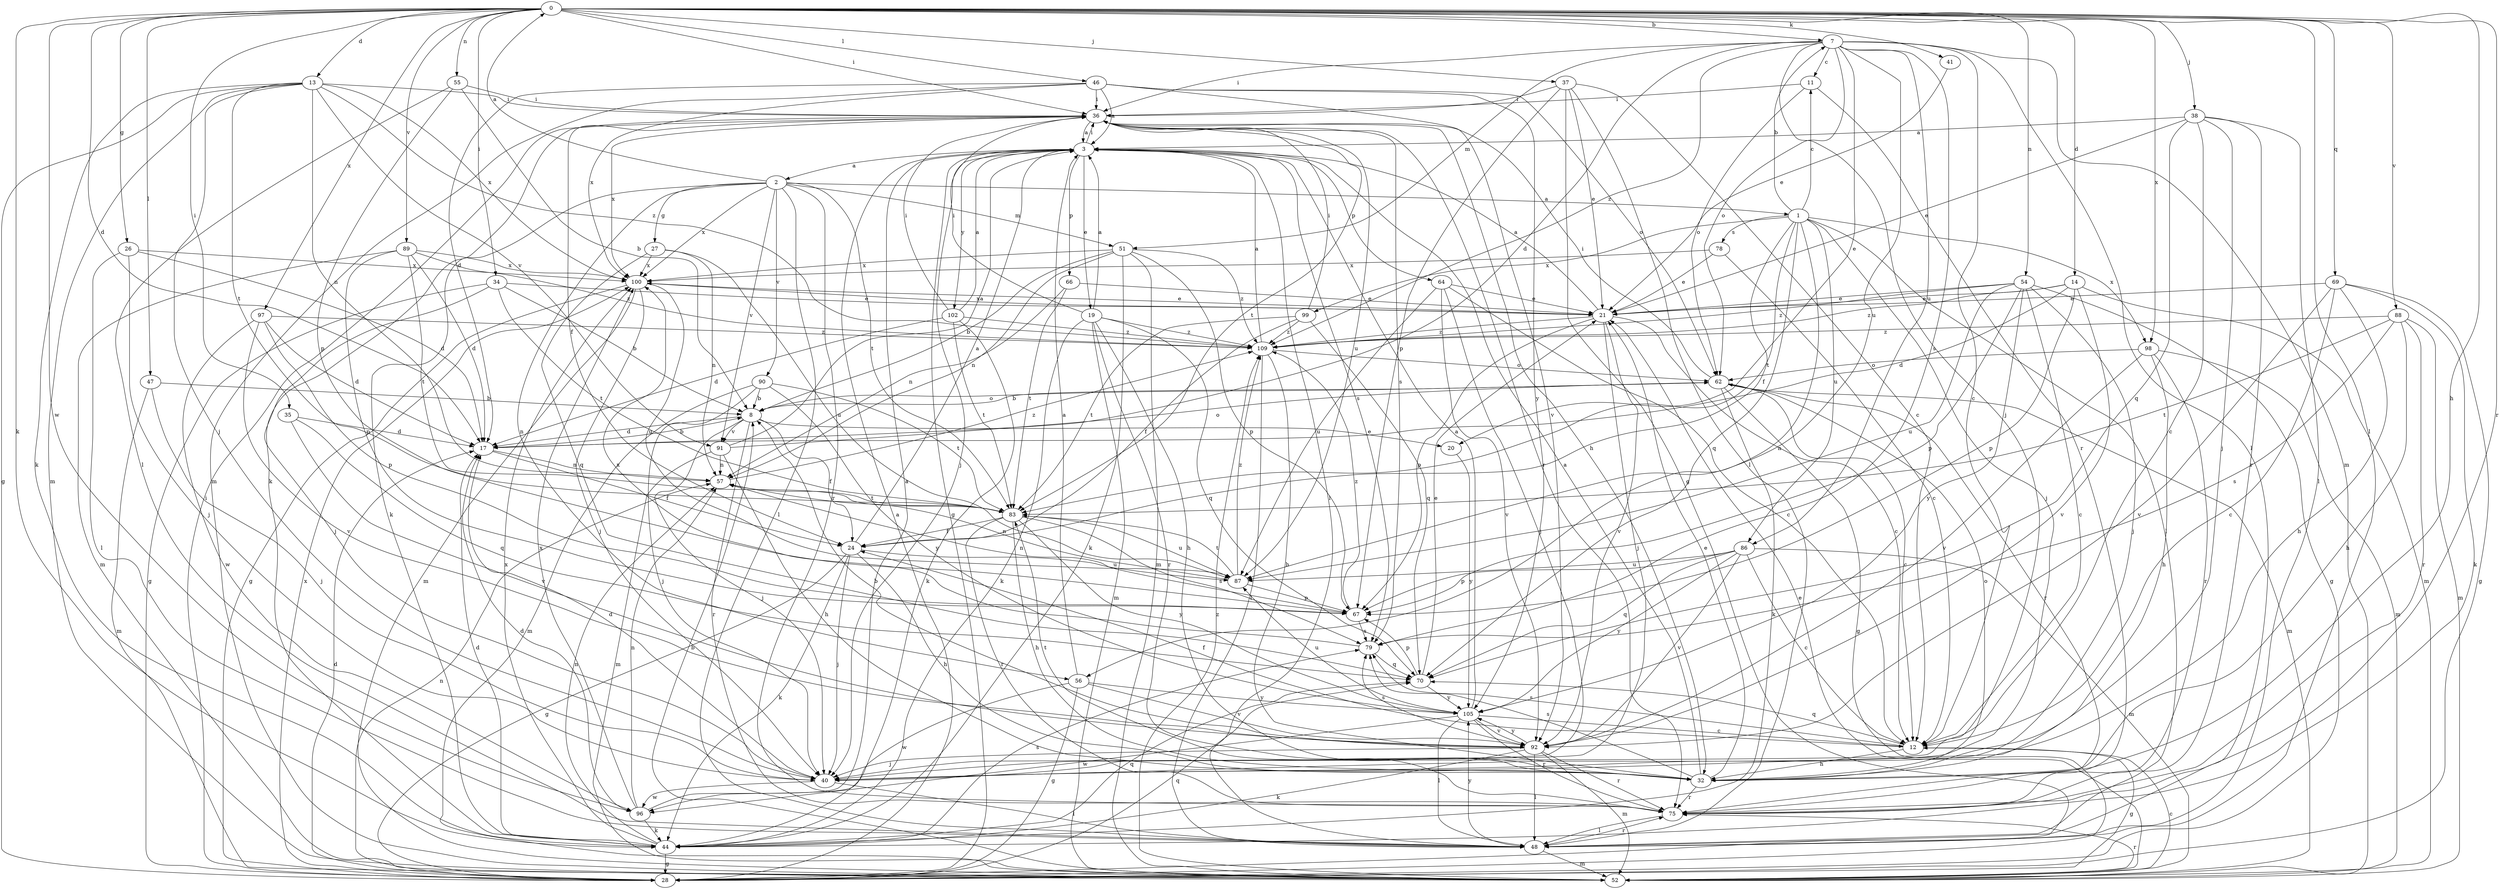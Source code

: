 strict digraph  {
0;
1;
2;
3;
7;
8;
11;
12;
13;
14;
17;
19;
20;
21;
24;
26;
27;
28;
32;
34;
35;
36;
37;
38;
40;
41;
44;
46;
47;
48;
51;
52;
54;
55;
56;
57;
62;
64;
66;
67;
69;
70;
75;
78;
79;
83;
86;
87;
88;
89;
90;
91;
92;
96;
97;
98;
99;
100;
102;
105;
109;
0 -> 7  [label=b];
0 -> 13  [label=d];
0 -> 14  [label=d];
0 -> 17  [label=d];
0 -> 26  [label=g];
0 -> 32  [label=h];
0 -> 34  [label=i];
0 -> 35  [label=i];
0 -> 36  [label=i];
0 -> 37  [label=j];
0 -> 38  [label=j];
0 -> 41  [label=k];
0 -> 44  [label=k];
0 -> 46  [label=l];
0 -> 47  [label=l];
0 -> 48  [label=l];
0 -> 54  [label=n];
0 -> 55  [label=n];
0 -> 69  [label=q];
0 -> 75  [label=r];
0 -> 88  [label=v];
0 -> 89  [label=v];
0 -> 96  [label=w];
0 -> 97  [label=x];
0 -> 98  [label=x];
1 -> 7  [label=b];
1 -> 11  [label=c];
1 -> 24  [label=f];
1 -> 40  [label=j];
1 -> 48  [label=l];
1 -> 56  [label=n];
1 -> 70  [label=q];
1 -> 78  [label=s];
1 -> 83  [label=t];
1 -> 86  [label=u];
1 -> 98  [label=x];
1 -> 99  [label=x];
2 -> 0  [label=a];
2 -> 1  [label=a];
2 -> 27  [label=g];
2 -> 44  [label=k];
2 -> 48  [label=l];
2 -> 51  [label=m];
2 -> 56  [label=n];
2 -> 75  [label=r];
2 -> 83  [label=t];
2 -> 90  [label=v];
2 -> 91  [label=v];
2 -> 100  [label=x];
3 -> 2  [label=a];
3 -> 19  [label=e];
3 -> 28  [label=g];
3 -> 36  [label=i];
3 -> 40  [label=j];
3 -> 48  [label=l];
3 -> 64  [label=p];
3 -> 66  [label=p];
3 -> 79  [label=s];
3 -> 102  [label=y];
7 -> 11  [label=c];
7 -> 12  [label=c];
7 -> 17  [label=d];
7 -> 20  [label=e];
7 -> 36  [label=i];
7 -> 40  [label=j];
7 -> 48  [label=l];
7 -> 51  [label=m];
7 -> 52  [label=m];
7 -> 62  [label=o];
7 -> 79  [label=s];
7 -> 86  [label=u];
7 -> 87  [label=u];
7 -> 109  [label=z];
8 -> 17  [label=d];
8 -> 20  [label=e];
8 -> 24  [label=f];
8 -> 40  [label=j];
8 -> 62  [label=o];
8 -> 75  [label=r];
8 -> 91  [label=v];
11 -> 36  [label=i];
11 -> 62  [label=o];
11 -> 75  [label=r];
12 -> 24  [label=f];
12 -> 28  [label=g];
12 -> 32  [label=h];
12 -> 70  [label=q];
12 -> 79  [label=s];
13 -> 28  [label=g];
13 -> 36  [label=i];
13 -> 40  [label=j];
13 -> 44  [label=k];
13 -> 52  [label=m];
13 -> 57  [label=n];
13 -> 83  [label=t];
13 -> 91  [label=v];
13 -> 100  [label=x];
13 -> 109  [label=z];
14 -> 17  [label=d];
14 -> 21  [label=e];
14 -> 52  [label=m];
14 -> 67  [label=p];
14 -> 92  [label=v];
14 -> 109  [label=z];
17 -> 8  [label=b];
17 -> 24  [label=f];
17 -> 57  [label=n];
19 -> 3  [label=a];
19 -> 32  [label=h];
19 -> 36  [label=i];
19 -> 44  [label=k];
19 -> 52  [label=m];
19 -> 70  [label=q];
19 -> 75  [label=r];
19 -> 109  [label=z];
20 -> 105  [label=y];
21 -> 3  [label=a];
21 -> 12  [label=c];
21 -> 40  [label=j];
21 -> 67  [label=p];
21 -> 92  [label=v];
21 -> 100  [label=x];
21 -> 109  [label=z];
24 -> 3  [label=a];
24 -> 28  [label=g];
24 -> 32  [label=h];
24 -> 40  [label=j];
24 -> 44  [label=k];
24 -> 87  [label=u];
26 -> 17  [label=d];
26 -> 40  [label=j];
26 -> 48  [label=l];
26 -> 100  [label=x];
27 -> 57  [label=n];
27 -> 70  [label=q];
27 -> 87  [label=u];
27 -> 100  [label=x];
28 -> 3  [label=a];
28 -> 17  [label=d];
28 -> 36  [label=i];
28 -> 57  [label=n];
28 -> 70  [label=q];
28 -> 100  [label=x];
32 -> 3  [label=a];
32 -> 21  [label=e];
32 -> 62  [label=o];
32 -> 75  [label=r];
32 -> 79  [label=s];
32 -> 83  [label=t];
34 -> 8  [label=b];
34 -> 21  [label=e];
34 -> 28  [label=g];
34 -> 40  [label=j];
34 -> 83  [label=t];
35 -> 17  [label=d];
35 -> 70  [label=q];
35 -> 92  [label=v];
36 -> 3  [label=a];
36 -> 24  [label=f];
36 -> 32  [label=h];
36 -> 44  [label=k];
36 -> 75  [label=r];
36 -> 79  [label=s];
36 -> 83  [label=t];
36 -> 87  [label=u];
36 -> 100  [label=x];
37 -> 12  [label=c];
37 -> 21  [label=e];
37 -> 28  [label=g];
37 -> 36  [label=i];
37 -> 48  [label=l];
37 -> 67  [label=p];
38 -> 3  [label=a];
38 -> 12  [label=c];
38 -> 21  [label=e];
38 -> 40  [label=j];
38 -> 48  [label=l];
38 -> 70  [label=q];
38 -> 75  [label=r];
40 -> 17  [label=d];
40 -> 48  [label=l];
40 -> 96  [label=w];
41 -> 21  [label=e];
44 -> 17  [label=d];
44 -> 28  [label=g];
44 -> 57  [label=n];
44 -> 70  [label=q];
44 -> 79  [label=s];
44 -> 100  [label=x];
46 -> 3  [label=a];
46 -> 17  [label=d];
46 -> 36  [label=i];
46 -> 52  [label=m];
46 -> 62  [label=o];
46 -> 92  [label=v];
46 -> 100  [label=x];
46 -> 105  [label=y];
47 -> 8  [label=b];
47 -> 40  [label=j];
47 -> 52  [label=m];
48 -> 52  [label=m];
48 -> 75  [label=r];
48 -> 105  [label=y];
51 -> 8  [label=b];
51 -> 44  [label=k];
51 -> 52  [label=m];
51 -> 57  [label=n];
51 -> 67  [label=p];
51 -> 100  [label=x];
51 -> 109  [label=z];
52 -> 8  [label=b];
52 -> 12  [label=c];
52 -> 21  [label=e];
52 -> 75  [label=r];
52 -> 109  [label=z];
54 -> 12  [label=c];
54 -> 21  [label=e];
54 -> 28  [label=g];
54 -> 40  [label=j];
54 -> 67  [label=p];
54 -> 87  [label=u];
54 -> 105  [label=y];
54 -> 109  [label=z];
55 -> 8  [label=b];
55 -> 36  [label=i];
55 -> 48  [label=l];
55 -> 67  [label=p];
56 -> 3  [label=a];
56 -> 28  [label=g];
56 -> 92  [label=v];
56 -> 96  [label=w];
56 -> 105  [label=y];
57 -> 83  [label=t];
57 -> 109  [label=z];
62 -> 8  [label=b];
62 -> 12  [label=c];
62 -> 28  [label=g];
62 -> 36  [label=i];
62 -> 44  [label=k];
62 -> 52  [label=m];
62 -> 75  [label=r];
64 -> 12  [label=c];
64 -> 21  [label=e];
64 -> 40  [label=j];
64 -> 87  [label=u];
64 -> 92  [label=v];
66 -> 21  [label=e];
66 -> 57  [label=n];
66 -> 83  [label=t];
67 -> 57  [label=n];
67 -> 79  [label=s];
67 -> 109  [label=z];
69 -> 12  [label=c];
69 -> 21  [label=e];
69 -> 28  [label=g];
69 -> 32  [label=h];
69 -> 44  [label=k];
69 -> 92  [label=v];
70 -> 21  [label=e];
70 -> 67  [label=p];
70 -> 105  [label=y];
75 -> 48  [label=l];
78 -> 12  [label=c];
78 -> 21  [label=e];
78 -> 100  [label=x];
79 -> 70  [label=q];
79 -> 100  [label=x];
83 -> 24  [label=f];
83 -> 32  [label=h];
83 -> 75  [label=r];
83 -> 79  [label=s];
83 -> 87  [label=u];
83 -> 105  [label=y];
86 -> 12  [label=c];
86 -> 52  [label=m];
86 -> 67  [label=p];
86 -> 70  [label=q];
86 -> 87  [label=u];
86 -> 92  [label=v];
86 -> 105  [label=y];
87 -> 57  [label=n];
87 -> 67  [label=p];
87 -> 83  [label=t];
87 -> 109  [label=z];
88 -> 32  [label=h];
88 -> 52  [label=m];
88 -> 75  [label=r];
88 -> 79  [label=s];
88 -> 83  [label=t];
88 -> 109  [label=z];
89 -> 17  [label=d];
89 -> 52  [label=m];
89 -> 67  [label=p];
89 -> 83  [label=t];
89 -> 100  [label=x];
89 -> 109  [label=z];
90 -> 8  [label=b];
90 -> 40  [label=j];
90 -> 52  [label=m];
90 -> 83  [label=t];
90 -> 105  [label=y];
91 -> 3  [label=a];
91 -> 32  [label=h];
91 -> 52  [label=m];
91 -> 57  [label=n];
91 -> 62  [label=o];
92 -> 8  [label=b];
92 -> 40  [label=j];
92 -> 44  [label=k];
92 -> 48  [label=l];
92 -> 52  [label=m];
92 -> 75  [label=r];
92 -> 79  [label=s];
92 -> 105  [label=y];
96 -> 3  [label=a];
96 -> 17  [label=d];
96 -> 44  [label=k];
96 -> 57  [label=n];
96 -> 100  [label=x];
97 -> 17  [label=d];
97 -> 67  [label=p];
97 -> 92  [label=v];
97 -> 96  [label=w];
97 -> 109  [label=z];
98 -> 32  [label=h];
98 -> 52  [label=m];
98 -> 62  [label=o];
98 -> 75  [label=r];
98 -> 92  [label=v];
99 -> 24  [label=f];
99 -> 36  [label=i];
99 -> 70  [label=q];
99 -> 83  [label=t];
99 -> 109  [label=z];
100 -> 21  [label=e];
100 -> 28  [label=g];
100 -> 40  [label=j];
100 -> 52  [label=m];
100 -> 87  [label=u];
102 -> 3  [label=a];
102 -> 17  [label=d];
102 -> 36  [label=i];
102 -> 44  [label=k];
102 -> 83  [label=t];
102 -> 109  [label=z];
105 -> 3  [label=a];
105 -> 12  [label=c];
105 -> 48  [label=l];
105 -> 75  [label=r];
105 -> 87  [label=u];
105 -> 92  [label=v];
105 -> 96  [label=w];
109 -> 3  [label=a];
109 -> 32  [label=h];
109 -> 48  [label=l];
109 -> 62  [label=o];
}
